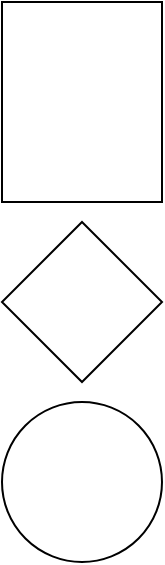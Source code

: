 <mxfile version="16.5.3" type="github">
  <diagram id="CSLrskCMKxKqKzlVCs69" name="Page-1">
    <mxGraphModel dx="1120" dy="881" grid="1" gridSize="10" guides="1" tooltips="1" connect="1" arrows="1" fold="1" page="1" pageScale="1" pageWidth="827" pageHeight="1169" math="0" shadow="0">
      <root>
        <mxCell id="0" />
        <mxCell id="1" parent="0" />
        <mxCell id="BJwgoSd2o4xKhiIi9489-1" value="" style="rounded=0;whiteSpace=wrap;html=1;" parent="1" vertex="1">
          <mxGeometry x="340" y="60" width="80" height="100" as="geometry" />
        </mxCell>
        <mxCell id="J05lqamSY8FUg-PDdn5K-1" value="" style="rhombus;whiteSpace=wrap;html=1;" vertex="1" parent="1">
          <mxGeometry x="340" y="170" width="80" height="80" as="geometry" />
        </mxCell>
        <mxCell id="0bLkuy69PQ8sAe0u1B30-1" value="" style="ellipse;whiteSpace=wrap;html=1;aspect=fixed;" vertex="1" parent="1">
          <mxGeometry x="340" y="260" width="80" height="80" as="geometry" />
        </mxCell>
      </root>
    </mxGraphModel>
  </diagram>
</mxfile>
